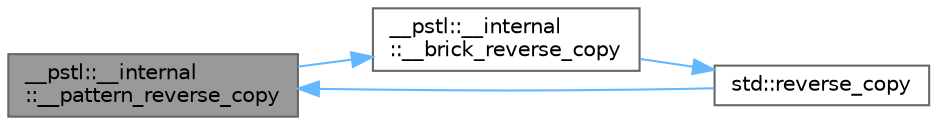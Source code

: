 digraph "__pstl::__internal::__pattern_reverse_copy"
{
 // LATEX_PDF_SIZE
  bgcolor="transparent";
  edge [fontname=Helvetica,fontsize=10,labelfontname=Helvetica,labelfontsize=10];
  node [fontname=Helvetica,fontsize=10,shape=box,height=0.2,width=0.4];
  rankdir="LR";
  Node1 [id="Node000001",label="__pstl::__internal\l::__pattern_reverse_copy",height=0.2,width=0.4,color="gray40", fillcolor="grey60", style="filled", fontcolor="black",tooltip=" "];
  Node1 -> Node2 [id="edge7_Node000001_Node000002",color="steelblue1",style="solid",tooltip=" "];
  Node2 [id="Node000002",label="__pstl::__internal\l::__brick_reverse_copy",height=0.2,width=0.4,color="grey40", fillcolor="white", style="filled",URL="$namespace____pstl_1_1____internal.html#a3d4a5a0406253133d06199c46d46e8d4",tooltip=" "];
  Node2 -> Node3 [id="edge8_Node000002_Node000003",color="steelblue1",style="solid",tooltip=" "];
  Node3 [id="Node000003",label="std::reverse_copy",height=0.2,width=0.4,color="grey40", fillcolor="white", style="filled",URL="$namespacestd.html#aa750b5b7ee58a0ba12515997f5066c49",tooltip=" "];
  Node3 -> Node1 [id="edge9_Node000003_Node000001",color="steelblue1",style="solid",tooltip=" "];
}
